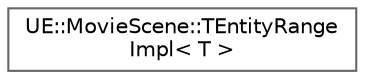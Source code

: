 digraph "Graphical Class Hierarchy"
{
 // INTERACTIVE_SVG=YES
 // LATEX_PDF_SIZE
  bgcolor="transparent";
  edge [fontname=Helvetica,fontsize=10,labelfontname=Helvetica,labelfontsize=10];
  node [fontname=Helvetica,fontsize=10,shape=box,height=0.2,width=0.4];
  rankdir="LR";
  Node0 [id="Node000000",label="UE::MovieScene::TEntityRange\lImpl\< T \>",height=0.2,width=0.4,color="grey40", fillcolor="white", style="filled",URL="$df/d67/structUE_1_1MovieScene_1_1TEntityRangeImpl.html",tooltip=" "];
}
